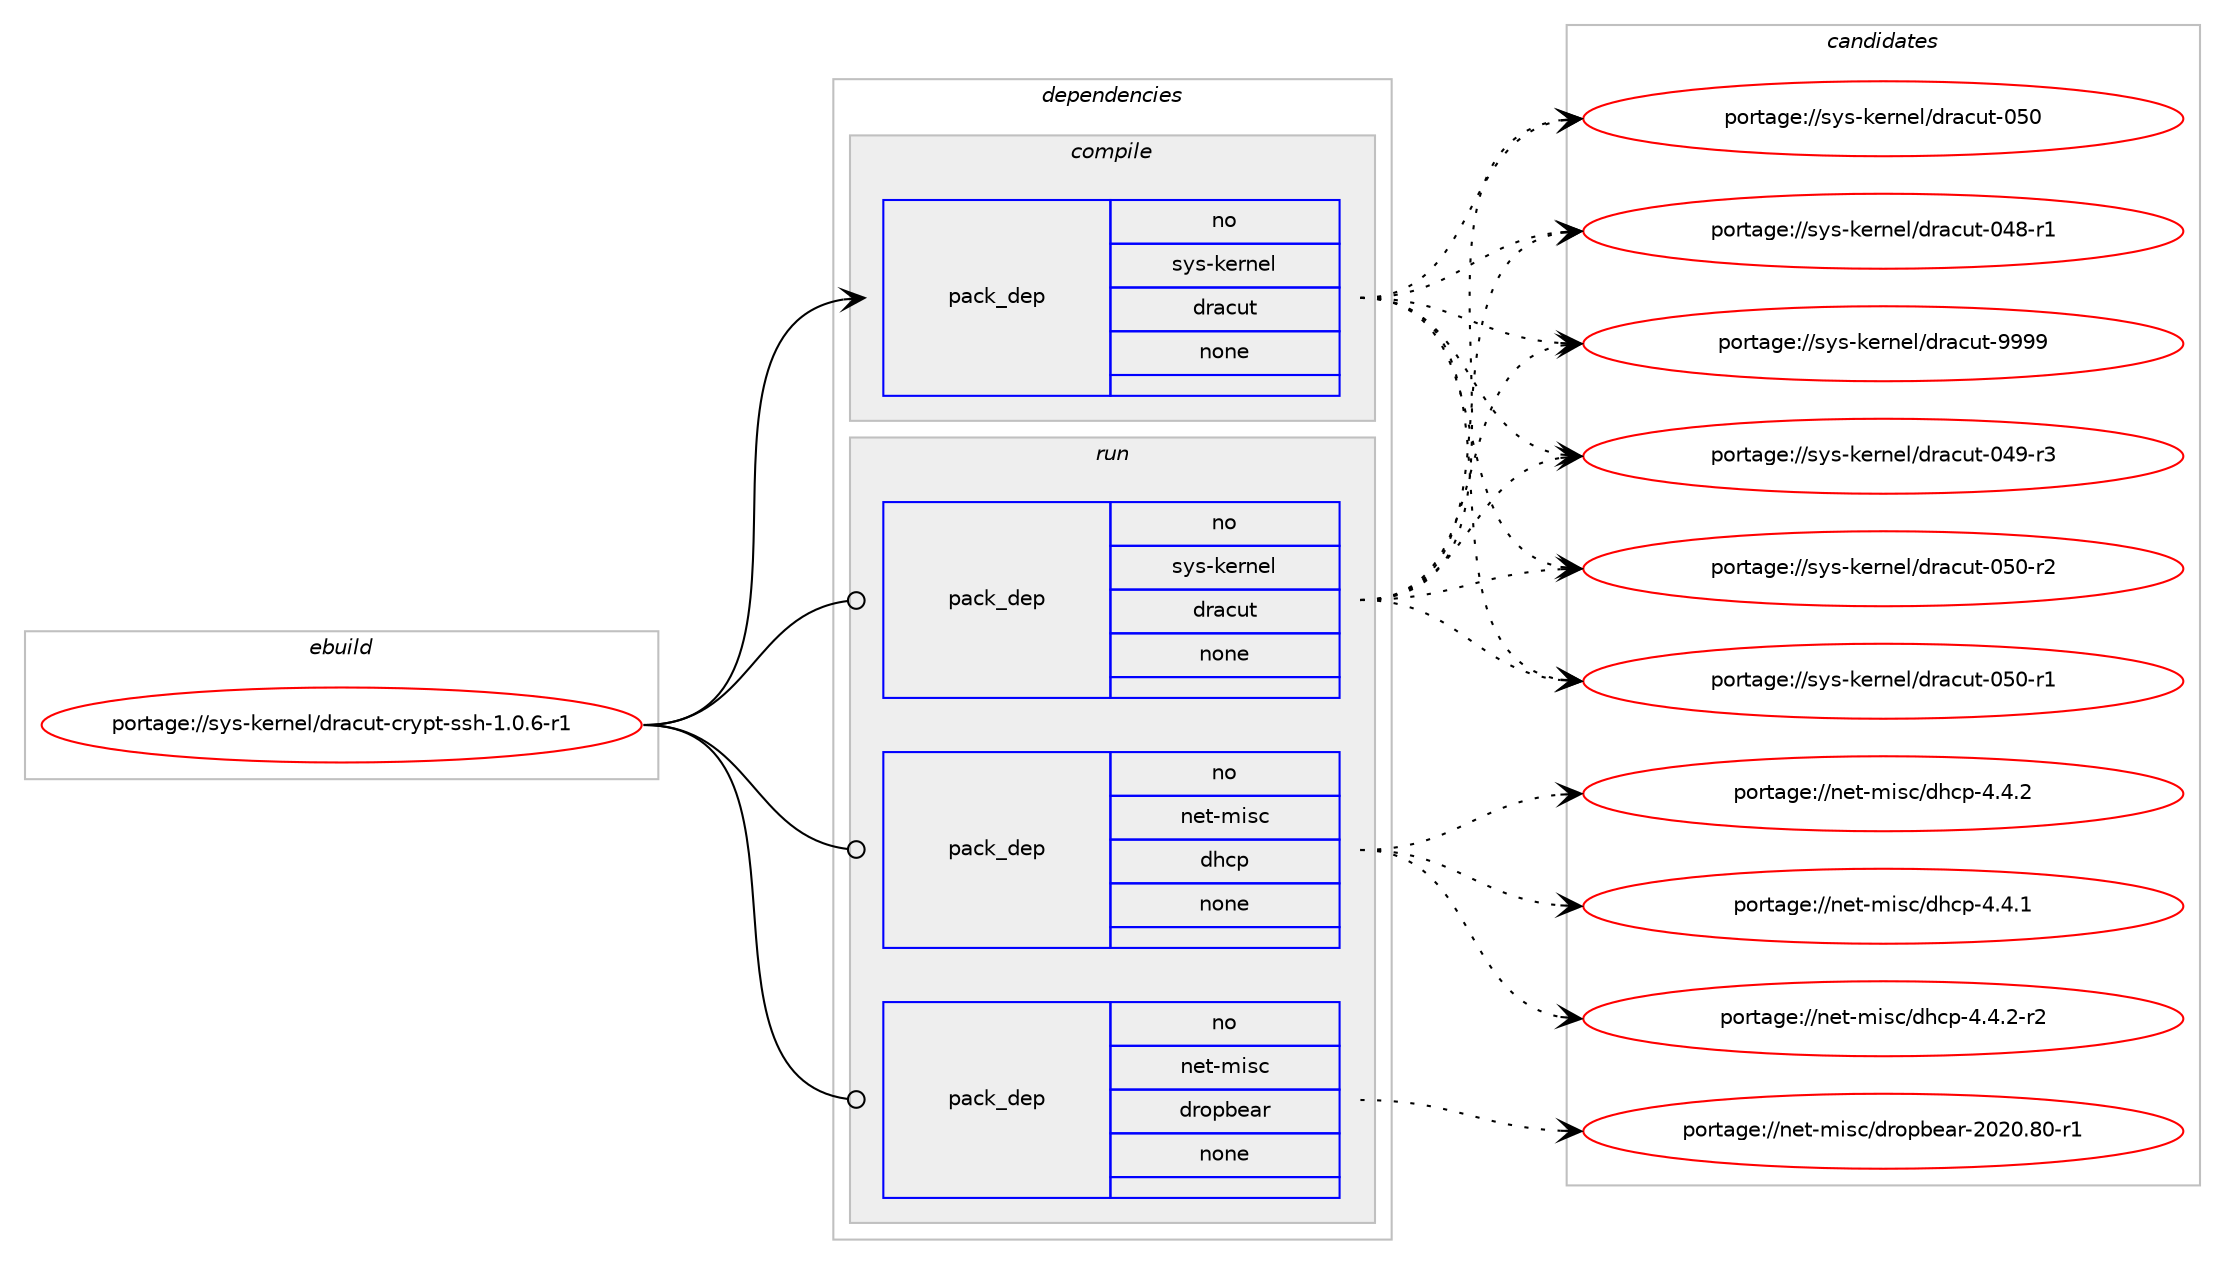 digraph prolog {

# *************
# Graph options
# *************

newrank=true;
concentrate=true;
compound=true;
graph [rankdir=LR,fontname=Helvetica,fontsize=10,ranksep=1.5];#, ranksep=2.5, nodesep=0.2];
edge  [arrowhead=vee];
node  [fontname=Helvetica,fontsize=10];

# **********
# The ebuild
# **********

subgraph cluster_leftcol {
color=gray;
rank=same;
label=<<i>ebuild</i>>;
id [label="portage://sys-kernel/dracut-crypt-ssh-1.0.6-r1", color=red, width=4, href="../sys-kernel/dracut-crypt-ssh-1.0.6-r1.svg"];
}

# ****************
# The dependencies
# ****************

subgraph cluster_midcol {
color=gray;
label=<<i>dependencies</i>>;
subgraph cluster_compile {
fillcolor="#eeeeee";
style=filled;
label=<<i>compile</i>>;
subgraph pack1849 {
dependency2177 [label=<<TABLE BORDER="0" CELLBORDER="1" CELLSPACING="0" CELLPADDING="4" WIDTH="220"><TR><TD ROWSPAN="6" CELLPADDING="30">pack_dep</TD></TR><TR><TD WIDTH="110">no</TD></TR><TR><TD>sys-kernel</TD></TR><TR><TD>dracut</TD></TR><TR><TD>none</TD></TR><TR><TD></TD></TR></TABLE>>, shape=none, color=blue];
}
id:e -> dependency2177:w [weight=20,style="solid",arrowhead="vee"];
}
subgraph cluster_compileandrun {
fillcolor="#eeeeee";
style=filled;
label=<<i>compile and run</i>>;
}
subgraph cluster_run {
fillcolor="#eeeeee";
style=filled;
label=<<i>run</i>>;
subgraph pack1850 {
dependency2178 [label=<<TABLE BORDER="0" CELLBORDER="1" CELLSPACING="0" CELLPADDING="4" WIDTH="220"><TR><TD ROWSPAN="6" CELLPADDING="30">pack_dep</TD></TR><TR><TD WIDTH="110">no</TD></TR><TR><TD>net-misc</TD></TR><TR><TD>dhcp</TD></TR><TR><TD>none</TD></TR><TR><TD></TD></TR></TABLE>>, shape=none, color=blue];
}
id:e -> dependency2178:w [weight=20,style="solid",arrowhead="odot"];
subgraph pack1851 {
dependency2179 [label=<<TABLE BORDER="0" CELLBORDER="1" CELLSPACING="0" CELLPADDING="4" WIDTH="220"><TR><TD ROWSPAN="6" CELLPADDING="30">pack_dep</TD></TR><TR><TD WIDTH="110">no</TD></TR><TR><TD>net-misc</TD></TR><TR><TD>dropbear</TD></TR><TR><TD>none</TD></TR><TR><TD></TD></TR></TABLE>>, shape=none, color=blue];
}
id:e -> dependency2179:w [weight=20,style="solid",arrowhead="odot"];
subgraph pack1852 {
dependency2180 [label=<<TABLE BORDER="0" CELLBORDER="1" CELLSPACING="0" CELLPADDING="4" WIDTH="220"><TR><TD ROWSPAN="6" CELLPADDING="30">pack_dep</TD></TR><TR><TD WIDTH="110">no</TD></TR><TR><TD>sys-kernel</TD></TR><TR><TD>dracut</TD></TR><TR><TD>none</TD></TR><TR><TD></TD></TR></TABLE>>, shape=none, color=blue];
}
id:e -> dependency2180:w [weight=20,style="solid",arrowhead="odot"];
}
}

# **************
# The candidates
# **************

subgraph cluster_choices {
rank=same;
color=gray;
label=<<i>candidates</i>>;

subgraph choice1849 {
color=black;
nodesep=1;
choice115121115451071011141101011084710011497991171164557575757 [label="portage://sys-kernel/dracut-9999", color=red, width=4,href="../sys-kernel/dracut-9999.svg"];
choice11512111545107101114110101108471001149799117116454853484511450 [label="portage://sys-kernel/dracut-050-r2", color=red, width=4,href="../sys-kernel/dracut-050-r2.svg"];
choice11512111545107101114110101108471001149799117116454853484511449 [label="portage://sys-kernel/dracut-050-r1", color=red, width=4,href="../sys-kernel/dracut-050-r1.svg"];
choice1151211154510710111411010110847100114979911711645485348 [label="portage://sys-kernel/dracut-050", color=red, width=4,href="../sys-kernel/dracut-050.svg"];
choice11512111545107101114110101108471001149799117116454852574511451 [label="portage://sys-kernel/dracut-049-r3", color=red, width=4,href="../sys-kernel/dracut-049-r3.svg"];
choice11512111545107101114110101108471001149799117116454852564511449 [label="portage://sys-kernel/dracut-048-r1", color=red, width=4,href="../sys-kernel/dracut-048-r1.svg"];
dependency2177:e -> choice115121115451071011141101011084710011497991171164557575757:w [style=dotted,weight="100"];
dependency2177:e -> choice11512111545107101114110101108471001149799117116454853484511450:w [style=dotted,weight="100"];
dependency2177:e -> choice11512111545107101114110101108471001149799117116454853484511449:w [style=dotted,weight="100"];
dependency2177:e -> choice1151211154510710111411010110847100114979911711645485348:w [style=dotted,weight="100"];
dependency2177:e -> choice11512111545107101114110101108471001149799117116454852574511451:w [style=dotted,weight="100"];
dependency2177:e -> choice11512111545107101114110101108471001149799117116454852564511449:w [style=dotted,weight="100"];
}
subgraph choice1850 {
color=black;
nodesep=1;
choice110101116451091051159947100104991124552465246504511450 [label="portage://net-misc/dhcp-4.4.2-r2", color=red, width=4,href="../net-misc/dhcp-4.4.2-r2.svg"];
choice11010111645109105115994710010499112455246524650 [label="portage://net-misc/dhcp-4.4.2", color=red, width=4,href="../net-misc/dhcp-4.4.2.svg"];
choice11010111645109105115994710010499112455246524649 [label="portage://net-misc/dhcp-4.4.1", color=red, width=4,href="../net-misc/dhcp-4.4.1.svg"];
dependency2178:e -> choice110101116451091051159947100104991124552465246504511450:w [style=dotted,weight="100"];
dependency2178:e -> choice11010111645109105115994710010499112455246524650:w [style=dotted,weight="100"];
dependency2178:e -> choice11010111645109105115994710010499112455246524649:w [style=dotted,weight="100"];
}
subgraph choice1851 {
color=black;
nodesep=1;
choice110101116451091051159947100114111112981019711445504850484656484511449 [label="portage://net-misc/dropbear-2020.80-r1", color=red, width=4,href="../net-misc/dropbear-2020.80-r1.svg"];
dependency2179:e -> choice110101116451091051159947100114111112981019711445504850484656484511449:w [style=dotted,weight="100"];
}
subgraph choice1852 {
color=black;
nodesep=1;
choice115121115451071011141101011084710011497991171164557575757 [label="portage://sys-kernel/dracut-9999", color=red, width=4,href="../sys-kernel/dracut-9999.svg"];
choice11512111545107101114110101108471001149799117116454853484511450 [label="portage://sys-kernel/dracut-050-r2", color=red, width=4,href="../sys-kernel/dracut-050-r2.svg"];
choice11512111545107101114110101108471001149799117116454853484511449 [label="portage://sys-kernel/dracut-050-r1", color=red, width=4,href="../sys-kernel/dracut-050-r1.svg"];
choice1151211154510710111411010110847100114979911711645485348 [label="portage://sys-kernel/dracut-050", color=red, width=4,href="../sys-kernel/dracut-050.svg"];
choice11512111545107101114110101108471001149799117116454852574511451 [label="portage://sys-kernel/dracut-049-r3", color=red, width=4,href="../sys-kernel/dracut-049-r3.svg"];
choice11512111545107101114110101108471001149799117116454852564511449 [label="portage://sys-kernel/dracut-048-r1", color=red, width=4,href="../sys-kernel/dracut-048-r1.svg"];
dependency2180:e -> choice115121115451071011141101011084710011497991171164557575757:w [style=dotted,weight="100"];
dependency2180:e -> choice11512111545107101114110101108471001149799117116454853484511450:w [style=dotted,weight="100"];
dependency2180:e -> choice11512111545107101114110101108471001149799117116454853484511449:w [style=dotted,weight="100"];
dependency2180:e -> choice1151211154510710111411010110847100114979911711645485348:w [style=dotted,weight="100"];
dependency2180:e -> choice11512111545107101114110101108471001149799117116454852574511451:w [style=dotted,weight="100"];
dependency2180:e -> choice11512111545107101114110101108471001149799117116454852564511449:w [style=dotted,weight="100"];
}
}

}
